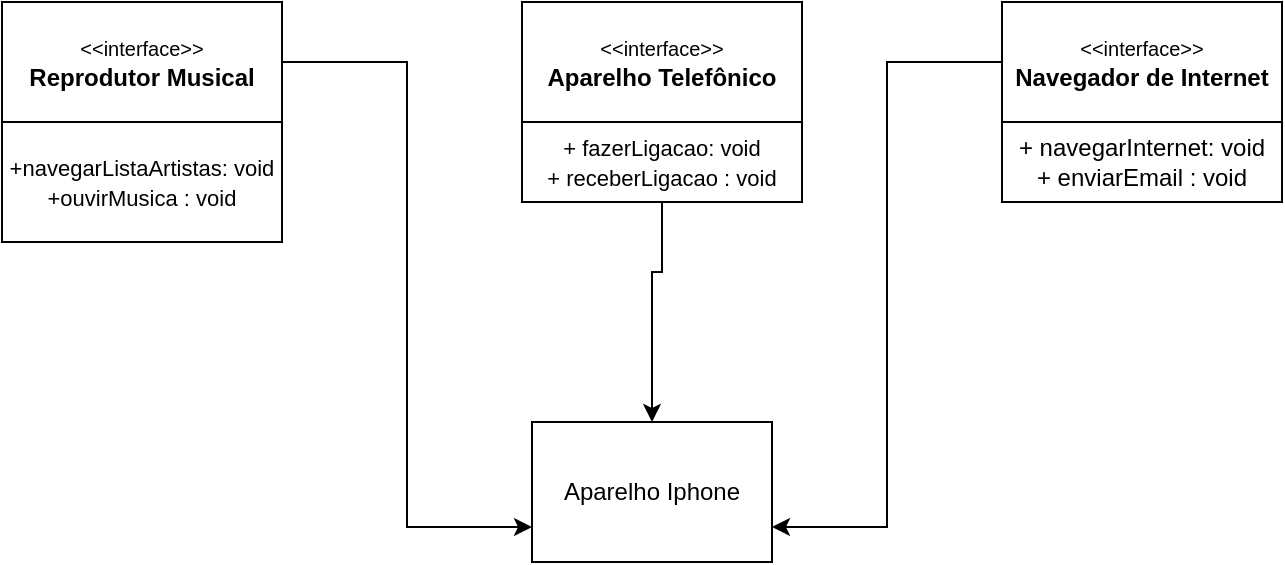 <mxfile version="22.0.2" type="github">
  <diagram name="Page-1" id="dFOQ9Cw2s2FOwbDXWVRe">
    <mxGraphModel dx="880" dy="484" grid="1" gridSize="10" guides="1" tooltips="1" connect="1" arrows="1" fold="1" page="1" pageScale="1" pageWidth="850" pageHeight="1100" math="0" shadow="0">
      <root>
        <mxCell id="0" />
        <mxCell id="1" parent="0" />
        <mxCell id="qDxceSk05uXn3ClY6-Vg-7" value="" style="edgeStyle=orthogonalEdgeStyle;rounded=0;orthogonalLoop=1;jettySize=auto;html=1;entryX=0;entryY=0.75;entryDx=0;entryDy=0;" edge="1" parent="1" source="qDxceSk05uXn3ClY6-Vg-1" target="qDxceSk05uXn3ClY6-Vg-4">
          <mxGeometry relative="1" as="geometry">
            <mxPoint x="220" y="220" as="targetPoint" />
          </mxGeometry>
        </mxCell>
        <mxCell id="qDxceSk05uXn3ClY6-Vg-1" value="&lt;font style=&quot;font-size: 10px;&quot;&gt;&amp;lt;&amp;lt;interface&amp;gt;&amp;gt;&lt;/font&gt;&lt;br&gt;&lt;b&gt;Reprodutor Musical&lt;/b&gt;" style="rounded=0;whiteSpace=wrap;html=1;" vertex="1" parent="1">
          <mxGeometry x="60" y="80" width="140" height="60" as="geometry" />
        </mxCell>
        <mxCell id="qDxceSk05uXn3ClY6-Vg-9" value="" style="edgeStyle=orthogonalEdgeStyle;rounded=0;orthogonalLoop=1;jettySize=auto;html=1;" edge="1" parent="1" source="qDxceSk05uXn3ClY6-Vg-2" target="qDxceSk05uXn3ClY6-Vg-4">
          <mxGeometry relative="1" as="geometry" />
        </mxCell>
        <mxCell id="qDxceSk05uXn3ClY6-Vg-2" value="&lt;font style=&quot;font-size: 10px;&quot;&gt;&amp;lt;&amp;lt;interface&amp;gt;&amp;gt;&lt;/font&gt;&lt;b&gt;&lt;br&gt;Aparelho Telefônico&lt;/b&gt;" style="rounded=0;whiteSpace=wrap;html=1;" vertex="1" parent="1">
          <mxGeometry x="320" y="80" width="140" height="60" as="geometry" />
        </mxCell>
        <mxCell id="qDxceSk05uXn3ClY6-Vg-11" value="" style="edgeStyle=orthogonalEdgeStyle;rounded=0;orthogonalLoop=1;jettySize=auto;html=1;entryX=1;entryY=0.75;entryDx=0;entryDy=0;" edge="1" parent="1" source="qDxceSk05uXn3ClY6-Vg-3" target="qDxceSk05uXn3ClY6-Vg-4">
          <mxGeometry relative="1" as="geometry">
            <mxPoint x="620" y="220" as="targetPoint" />
          </mxGeometry>
        </mxCell>
        <mxCell id="qDxceSk05uXn3ClY6-Vg-3" value="&lt;font style=&quot;font-size: 10px;&quot;&gt;&amp;lt;&amp;lt;interface&amp;gt;&amp;gt;&lt;/font&gt;&lt;b&gt;&lt;br&gt;Navegador de Internet&lt;/b&gt;" style="rounded=0;whiteSpace=wrap;html=1;" vertex="1" parent="1">
          <mxGeometry x="560" y="80" width="140" height="60" as="geometry" />
        </mxCell>
        <mxCell id="qDxceSk05uXn3ClY6-Vg-4" value="Aparelho Iphone" style="rounded=0;whiteSpace=wrap;html=1;" vertex="1" parent="1">
          <mxGeometry x="325" y="290" width="120" height="70" as="geometry" />
        </mxCell>
        <mxCell id="qDxceSk05uXn3ClY6-Vg-13" value="&lt;font style=&quot;font-size: 11px;&quot;&gt;+navegarListaArtistas: void&lt;br&gt;+ouvirMusica : void&lt;/font&gt;" style="rounded=0;whiteSpace=wrap;html=1;" vertex="1" parent="1">
          <mxGeometry x="60" y="140" width="140" height="60" as="geometry" />
        </mxCell>
        <mxCell id="qDxceSk05uXn3ClY6-Vg-14" value="&lt;font style=&quot;font-size: 11px;&quot;&gt;+ fazerLigacao: void&lt;br&gt;+ receberLigacao : void&lt;/font&gt;" style="rounded=0;whiteSpace=wrap;html=1;" vertex="1" parent="1">
          <mxGeometry x="320" y="140" width="140" height="40" as="geometry" />
        </mxCell>
        <mxCell id="qDxceSk05uXn3ClY6-Vg-16" value="+ navegarInternet: void&lt;br&gt;+ enviarEmail : void" style="rounded=0;whiteSpace=wrap;html=1;" vertex="1" parent="1">
          <mxGeometry x="560" y="140" width="140" height="40" as="geometry" />
        </mxCell>
      </root>
    </mxGraphModel>
  </diagram>
</mxfile>
